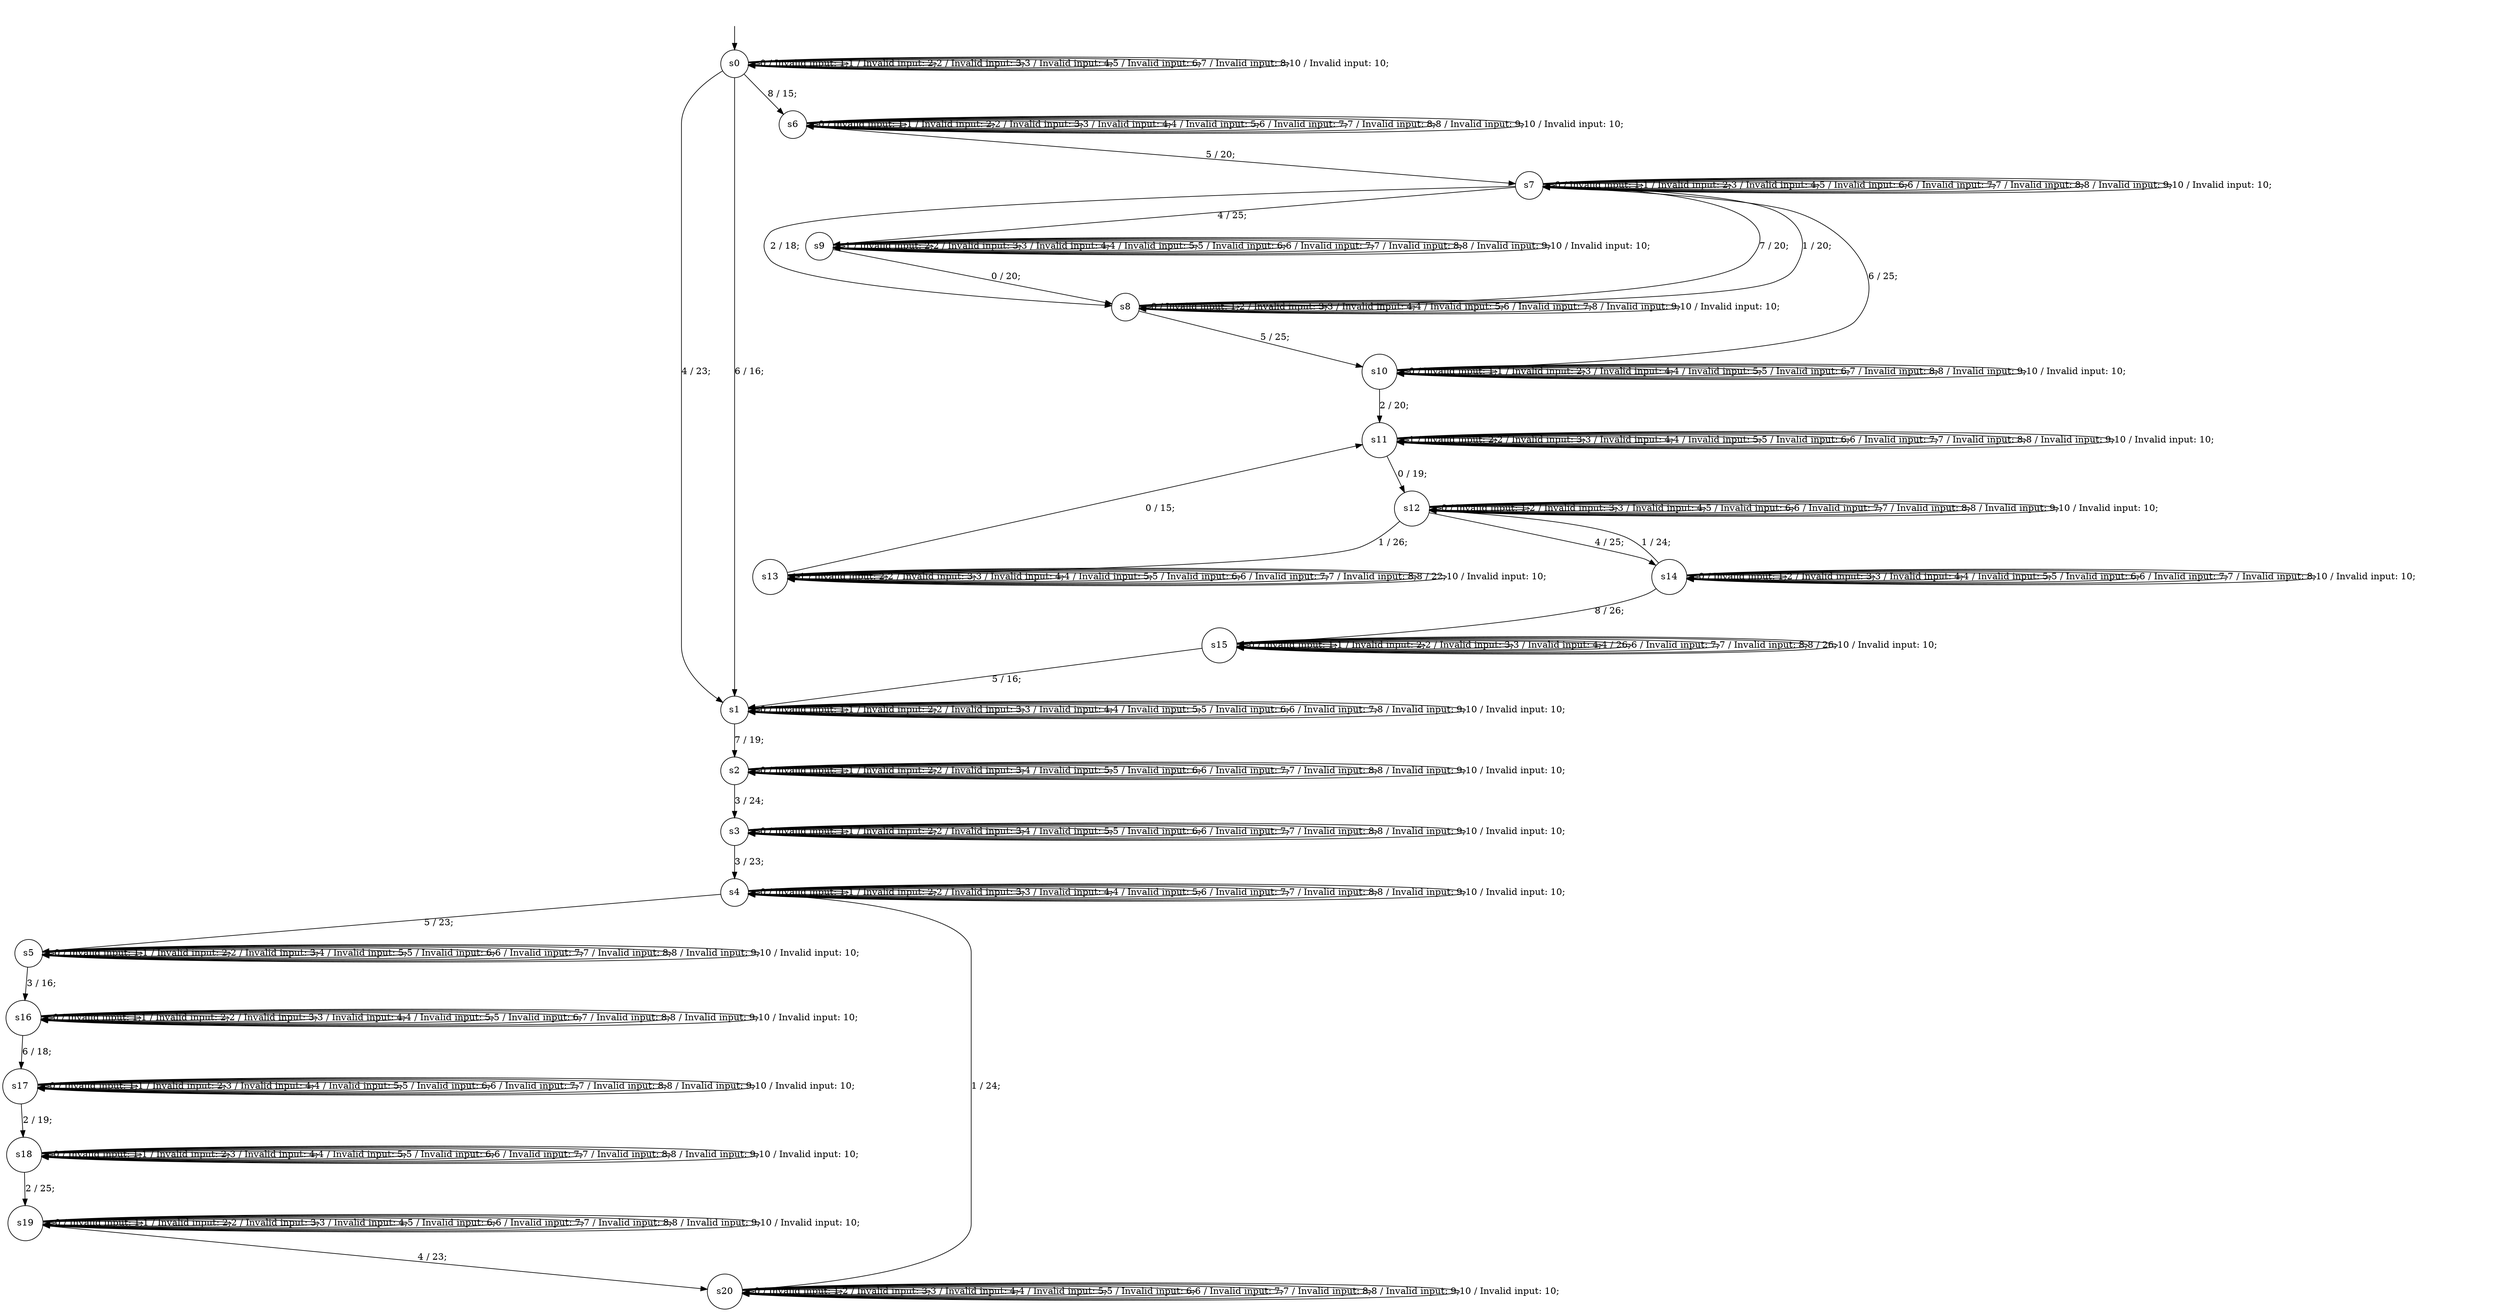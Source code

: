 digraph g {
__start0 [label="" shape="none"];

	s0 [shape="circle" label="s0"];
	s1 [shape="circle" label="s1"];
	s2 [shape="circle" label="s2"];
	s3 [shape="circle" label="s3"];
	s4 [shape="circle" label="s4"];
	s5 [shape="circle" label="s5"];
	s6 [shape="circle" label="s6"];
	s7 [shape="circle" label="s7"];
	s8 [shape="circle" label="s8"];
	s9 [shape="circle" label="s9"];
	s10 [shape="circle" label="s10"];
	s11 [shape="circle" label="s11"];
	s12 [shape="circle" label="s12"];
	s13 [shape="circle" label="s13"];
	s14 [shape="circle" label="s14"];
	s15 [shape="circle" label="s15"];
	s16 [shape="circle" label="s16"];
	s17 [shape="circle" label="s17"];
	s18 [shape="circle" label="s18"];
	s19 [shape="circle" label="s19"];
	s20 [shape="circle" label="s20"];
	s0 -> s0 [label="0 / Invalid input: 1;"];
	s0 -> s0 [label="1 / Invalid input: 2;"];
	s0 -> s0 [label="2 / Invalid input: 3;"];
	s0 -> s0 [label="3 / Invalid input: 4;"];
	s0 -> s1 [label="4 / 23;"];
	s0 -> s0 [label="5 / Invalid input: 6;"];
	s0 -> s1 [label="6 / 16;"];
	s0 -> s0 [label="7 / Invalid input: 8;"];
	s0 -> s6 [label="8 / 15;"];
	s0 -> s0 [label="10 / Invalid input: 10;"];
	s1 -> s1 [label="0 / Invalid input: 1;"];
	s1 -> s1 [label="1 / Invalid input: 2;"];
	s1 -> s1 [label="2 / Invalid input: 3;"];
	s1 -> s1 [label="3 / Invalid input: 4;"];
	s1 -> s1 [label="4 / Invalid input: 5;"];
	s1 -> s1 [label="5 / Invalid input: 6;"];
	s1 -> s1 [label="6 / Invalid input: 7;"];
	s1 -> s2 [label="7 / 19;"];
	s1 -> s1 [label="8 / Invalid input: 9;"];
	s1 -> s1 [label="10 / Invalid input: 10;"];
	s2 -> s2 [label="0 / Invalid input: 1;"];
	s2 -> s2 [label="1 / Invalid input: 2;"];
	s2 -> s2 [label="2 / Invalid input: 3;"];
	s2 -> s3 [label="3 / 24;"];
	s2 -> s2 [label="4 / Invalid input: 5;"];
	s2 -> s2 [label="5 / Invalid input: 6;"];
	s2 -> s2 [label="6 / Invalid input: 7;"];
	s2 -> s2 [label="7 / Invalid input: 8;"];
	s2 -> s2 [label="8 / Invalid input: 9;"];
	s2 -> s2 [label="10 / Invalid input: 10;"];
	s3 -> s3 [label="0 / Invalid input: 1;"];
	s3 -> s3 [label="1 / Invalid input: 2;"];
	s3 -> s3 [label="2 / Invalid input: 3;"];
	s3 -> s4 [label="3 / 23;"];
	s3 -> s3 [label="4 / Invalid input: 5;"];
	s3 -> s3 [label="5 / Invalid input: 6;"];
	s3 -> s3 [label="6 / Invalid input: 7;"];
	s3 -> s3 [label="7 / Invalid input: 8;"];
	s3 -> s3 [label="8 / Invalid input: 9;"];
	s3 -> s3 [label="10 / Invalid input: 10;"];
	s4 -> s4 [label="0 / Invalid input: 1;"];
	s4 -> s4 [label="1 / Invalid input: 2;"];
	s4 -> s4 [label="2 / Invalid input: 3;"];
	s4 -> s4 [label="3 / Invalid input: 4;"];
	s4 -> s4 [label="4 / Invalid input: 5;"];
	s4 -> s5 [label="5 / 23;"];
	s4 -> s4 [label="6 / Invalid input: 7;"];
	s4 -> s4 [label="7 / Invalid input: 8;"];
	s4 -> s4 [label="8 / Invalid input: 9;"];
	s4 -> s4 [label="10 / Invalid input: 10;"];
	s5 -> s5 [label="0 / Invalid input: 1;"];
	s5 -> s5 [label="1 / Invalid input: 2;"];
	s5 -> s5 [label="2 / Invalid input: 3;"];
	s5 -> s16 [label="3 / 16;"];
	s5 -> s5 [label="4 / Invalid input: 5;"];
	s5 -> s5 [label="5 / Invalid input: 6;"];
	s5 -> s5 [label="6 / Invalid input: 7;"];
	s5 -> s5 [label="7 / Invalid input: 8;"];
	s5 -> s5 [label="8 / Invalid input: 9;"];
	s5 -> s5 [label="10 / Invalid input: 10;"];
	s6 -> s6 [label="0 / Invalid input: 1;"];
	s6 -> s6 [label="1 / Invalid input: 2;"];
	s6 -> s6 [label="2 / Invalid input: 3;"];
	s6 -> s6 [label="3 / Invalid input: 4;"];
	s6 -> s6 [label="4 / Invalid input: 5;"];
	s6 -> s7 [label="5 / 20;"];
	s6 -> s6 [label="6 / Invalid input: 7;"];
	s6 -> s6 [label="7 / Invalid input: 8;"];
	s6 -> s6 [label="8 / Invalid input: 9;"];
	s6 -> s6 [label="10 / Invalid input: 10;"];
	s7 -> s7 [label="0 / Invalid input: 1;"];
	s7 -> s7 [label="1 / Invalid input: 2;"];
	s7 -> s8 [label="2 / 18;"];
	s7 -> s7 [label="3 / Invalid input: 4;"];
	s7 -> s9 [label="4 / 25;"];
	s7 -> s7 [label="5 / Invalid input: 6;"];
	s7 -> s7 [label="6 / Invalid input: 7;"];
	s7 -> s7 [label="7 / Invalid input: 8;"];
	s7 -> s7 [label="8 / Invalid input: 9;"];
	s7 -> s7 [label="10 / Invalid input: 10;"];
	s8 -> s8 [label="0 / Invalid input: 1;"];
	s8 -> s7 [label="1 / 20;"];
	s8 -> s8 [label="2 / Invalid input: 3;"];
	s8 -> s8 [label="3 / Invalid input: 4;"];
	s8 -> s8 [label="4 / Invalid input: 5;"];
	s8 -> s10 [label="5 / 25;"];
	s8 -> s8 [label="6 / Invalid input: 7;"];
	s8 -> s7 [label="7 / 20;"];
	s8 -> s8 [label="8 / Invalid input: 9;"];
	s8 -> s8 [label="10 / Invalid input: 10;"];
	s9 -> s8 [label="0 / 20;"];
	s9 -> s9 [label="1 / Invalid input: 2;"];
	s9 -> s9 [label="2 / Invalid input: 3;"];
	s9 -> s9 [label="3 / Invalid input: 4;"];
	s9 -> s9 [label="4 / Invalid input: 5;"];
	s9 -> s9 [label="5 / Invalid input: 6;"];
	s9 -> s9 [label="6 / Invalid input: 7;"];
	s9 -> s9 [label="7 / Invalid input: 8;"];
	s9 -> s9 [label="8 / Invalid input: 9;"];
	s9 -> s9 [label="10 / Invalid input: 10;"];
	s10 -> s10 [label="0 / Invalid input: 1;"];
	s10 -> s10 [label="1 / Invalid input: 2;"];
	s10 -> s11 [label="2 / 20;"];
	s10 -> s10 [label="3 / Invalid input: 4;"];
	s10 -> s10 [label="4 / Invalid input: 5;"];
	s10 -> s10 [label="5 / Invalid input: 6;"];
	s10 -> s7 [label="6 / 25;"];
	s10 -> s10 [label="7 / Invalid input: 8;"];
	s10 -> s10 [label="8 / Invalid input: 9;"];
	s10 -> s10 [label="10 / Invalid input: 10;"];
	s11 -> s12 [label="0 / 19;"];
	s11 -> s11 [label="1 / Invalid input: 2;"];
	s11 -> s11 [label="2 / Invalid input: 3;"];
	s11 -> s11 [label="3 / Invalid input: 4;"];
	s11 -> s11 [label="4 / Invalid input: 5;"];
	s11 -> s11 [label="5 / Invalid input: 6;"];
	s11 -> s11 [label="6 / Invalid input: 7;"];
	s11 -> s11 [label="7 / Invalid input: 8;"];
	s11 -> s11 [label="8 / Invalid input: 9;"];
	s11 -> s11 [label="10 / Invalid input: 10;"];
	s12 -> s12 [label="0 / Invalid input: 1;"];
	s12 -> s13 [label="1 / 26;"];
	s12 -> s12 [label="2 / Invalid input: 3;"];
	s12 -> s12 [label="3 / Invalid input: 4;"];
	s12 -> s14 [label="4 / 25;"];
	s12 -> s12 [label="5 / Invalid input: 6;"];
	s12 -> s12 [label="6 / Invalid input: 7;"];
	s12 -> s12 [label="7 / Invalid input: 8;"];
	s12 -> s12 [label="8 / Invalid input: 9;"];
	s12 -> s12 [label="10 / Invalid input: 10;"];
	s13 -> s11 [label="0 / 15;"];
	s13 -> s13 [label="1 / Invalid input: 2;"];
	s13 -> s13 [label="2 / Invalid input: 3;"];
	s13 -> s13 [label="3 / Invalid input: 4;"];
	s13 -> s13 [label="4 / Invalid input: 5;"];
	s13 -> s13 [label="5 / Invalid input: 6;"];
	s13 -> s13 [label="6 / Invalid input: 7;"];
	s13 -> s13 [label="7 / Invalid input: 8;"];
	s13 -> s13 [label="8 / 22;"];
	s13 -> s13 [label="10 / Invalid input: 10;"];
	s14 -> s14 [label="0 / Invalid input: 1;"];
	s14 -> s12 [label="1 / 24;"];
	s14 -> s14 [label="2 / Invalid input: 3;"];
	s14 -> s14 [label="3 / Invalid input: 4;"];
	s14 -> s14 [label="4 / Invalid input: 5;"];
	s14 -> s14 [label="5 / Invalid input: 6;"];
	s14 -> s14 [label="6 / Invalid input: 7;"];
	s14 -> s14 [label="7 / Invalid input: 8;"];
	s14 -> s15 [label="8 / 26;"];
	s14 -> s14 [label="10 / Invalid input: 10;"];
	s15 -> s15 [label="0 / Invalid input: 1;"];
	s15 -> s15 [label="1 / Invalid input: 2;"];
	s15 -> s15 [label="2 / Invalid input: 3;"];
	s15 -> s15 [label="3 / Invalid input: 4;"];
	s15 -> s15 [label="4 / 26;"];
	s15 -> s1 [label="5 / 16;"];
	s15 -> s15 [label="6 / Invalid input: 7;"];
	s15 -> s15 [label="7 / Invalid input: 8;"];
	s15 -> s15 [label="8 / 26;"];
	s15 -> s15 [label="10 / Invalid input: 10;"];
	s16 -> s16 [label="0 / Invalid input: 1;"];
	s16 -> s16 [label="1 / Invalid input: 2;"];
	s16 -> s16 [label="2 / Invalid input: 3;"];
	s16 -> s16 [label="3 / Invalid input: 4;"];
	s16 -> s16 [label="4 / Invalid input: 5;"];
	s16 -> s16 [label="5 / Invalid input: 6;"];
	s16 -> s17 [label="6 / 18;"];
	s16 -> s16 [label="7 / Invalid input: 8;"];
	s16 -> s16 [label="8 / Invalid input: 9;"];
	s16 -> s16 [label="10 / Invalid input: 10;"];
	s17 -> s17 [label="0 / Invalid input: 1;"];
	s17 -> s17 [label="1 / Invalid input: 2;"];
	s17 -> s18 [label="2 / 19;"];
	s17 -> s17 [label="3 / Invalid input: 4;"];
	s17 -> s17 [label="4 / Invalid input: 5;"];
	s17 -> s17 [label="5 / Invalid input: 6;"];
	s17 -> s17 [label="6 / Invalid input: 7;"];
	s17 -> s17 [label="7 / Invalid input: 8;"];
	s17 -> s17 [label="8 / Invalid input: 9;"];
	s17 -> s17 [label="10 / Invalid input: 10;"];
	s18 -> s18 [label="0 / Invalid input: 1;"];
	s18 -> s18 [label="1 / Invalid input: 2;"];
	s18 -> s19 [label="2 / 25;"];
	s18 -> s18 [label="3 / Invalid input: 4;"];
	s18 -> s18 [label="4 / Invalid input: 5;"];
	s18 -> s18 [label="5 / Invalid input: 6;"];
	s18 -> s18 [label="6 / Invalid input: 7;"];
	s18 -> s18 [label="7 / Invalid input: 8;"];
	s18 -> s18 [label="8 / Invalid input: 9;"];
	s18 -> s18 [label="10 / Invalid input: 10;"];
	s19 -> s19 [label="0 / Invalid input: 1;"];
	s19 -> s19 [label="1 / Invalid input: 2;"];
	s19 -> s19 [label="2 / Invalid input: 3;"];
	s19 -> s19 [label="3 / Invalid input: 4;"];
	s19 -> s20 [label="4 / 23;"];
	s19 -> s19 [label="5 / Invalid input: 6;"];
	s19 -> s19 [label="6 / Invalid input: 7;"];
	s19 -> s19 [label="7 / Invalid input: 8;"];
	s19 -> s19 [label="8 / Invalid input: 9;"];
	s19 -> s19 [label="10 / Invalid input: 10;"];
	s20 -> s20 [label="0 / Invalid input: 1;"];
	s20 -> s4 [label="1 / 24;"];
	s20 -> s20 [label="2 / Invalid input: 3;"];
	s20 -> s20 [label="3 / Invalid input: 4;"];
	s20 -> s20 [label="4 / Invalid input: 5;"];
	s20 -> s20 [label="5 / Invalid input: 6;"];
	s20 -> s20 [label="6 / Invalid input: 7;"];
	s20 -> s20 [label="7 / Invalid input: 8;"];
	s20 -> s20 [label="8 / Invalid input: 9;"];
	s20 -> s20 [label="10 / Invalid input: 10;"];

__start0 -> s0;
}
